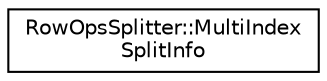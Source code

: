 digraph "Graphical Class Hierarchy"
{
  edge [fontname="Helvetica",fontsize="10",labelfontname="Helvetica",labelfontsize="10"];
  node [fontname="Helvetica",fontsize="10",shape=record];
  rankdir="LR";
  Node0 [label="RowOpsSplitter::MultiIndex\lSplitInfo",height=0.2,width=0.4,color="black", fillcolor="white", style="filled",URL="$structkaldi_1_1nnet3_1_1RowOpsSplitter_1_1MultiIndexSplitInfo.html"];
}
